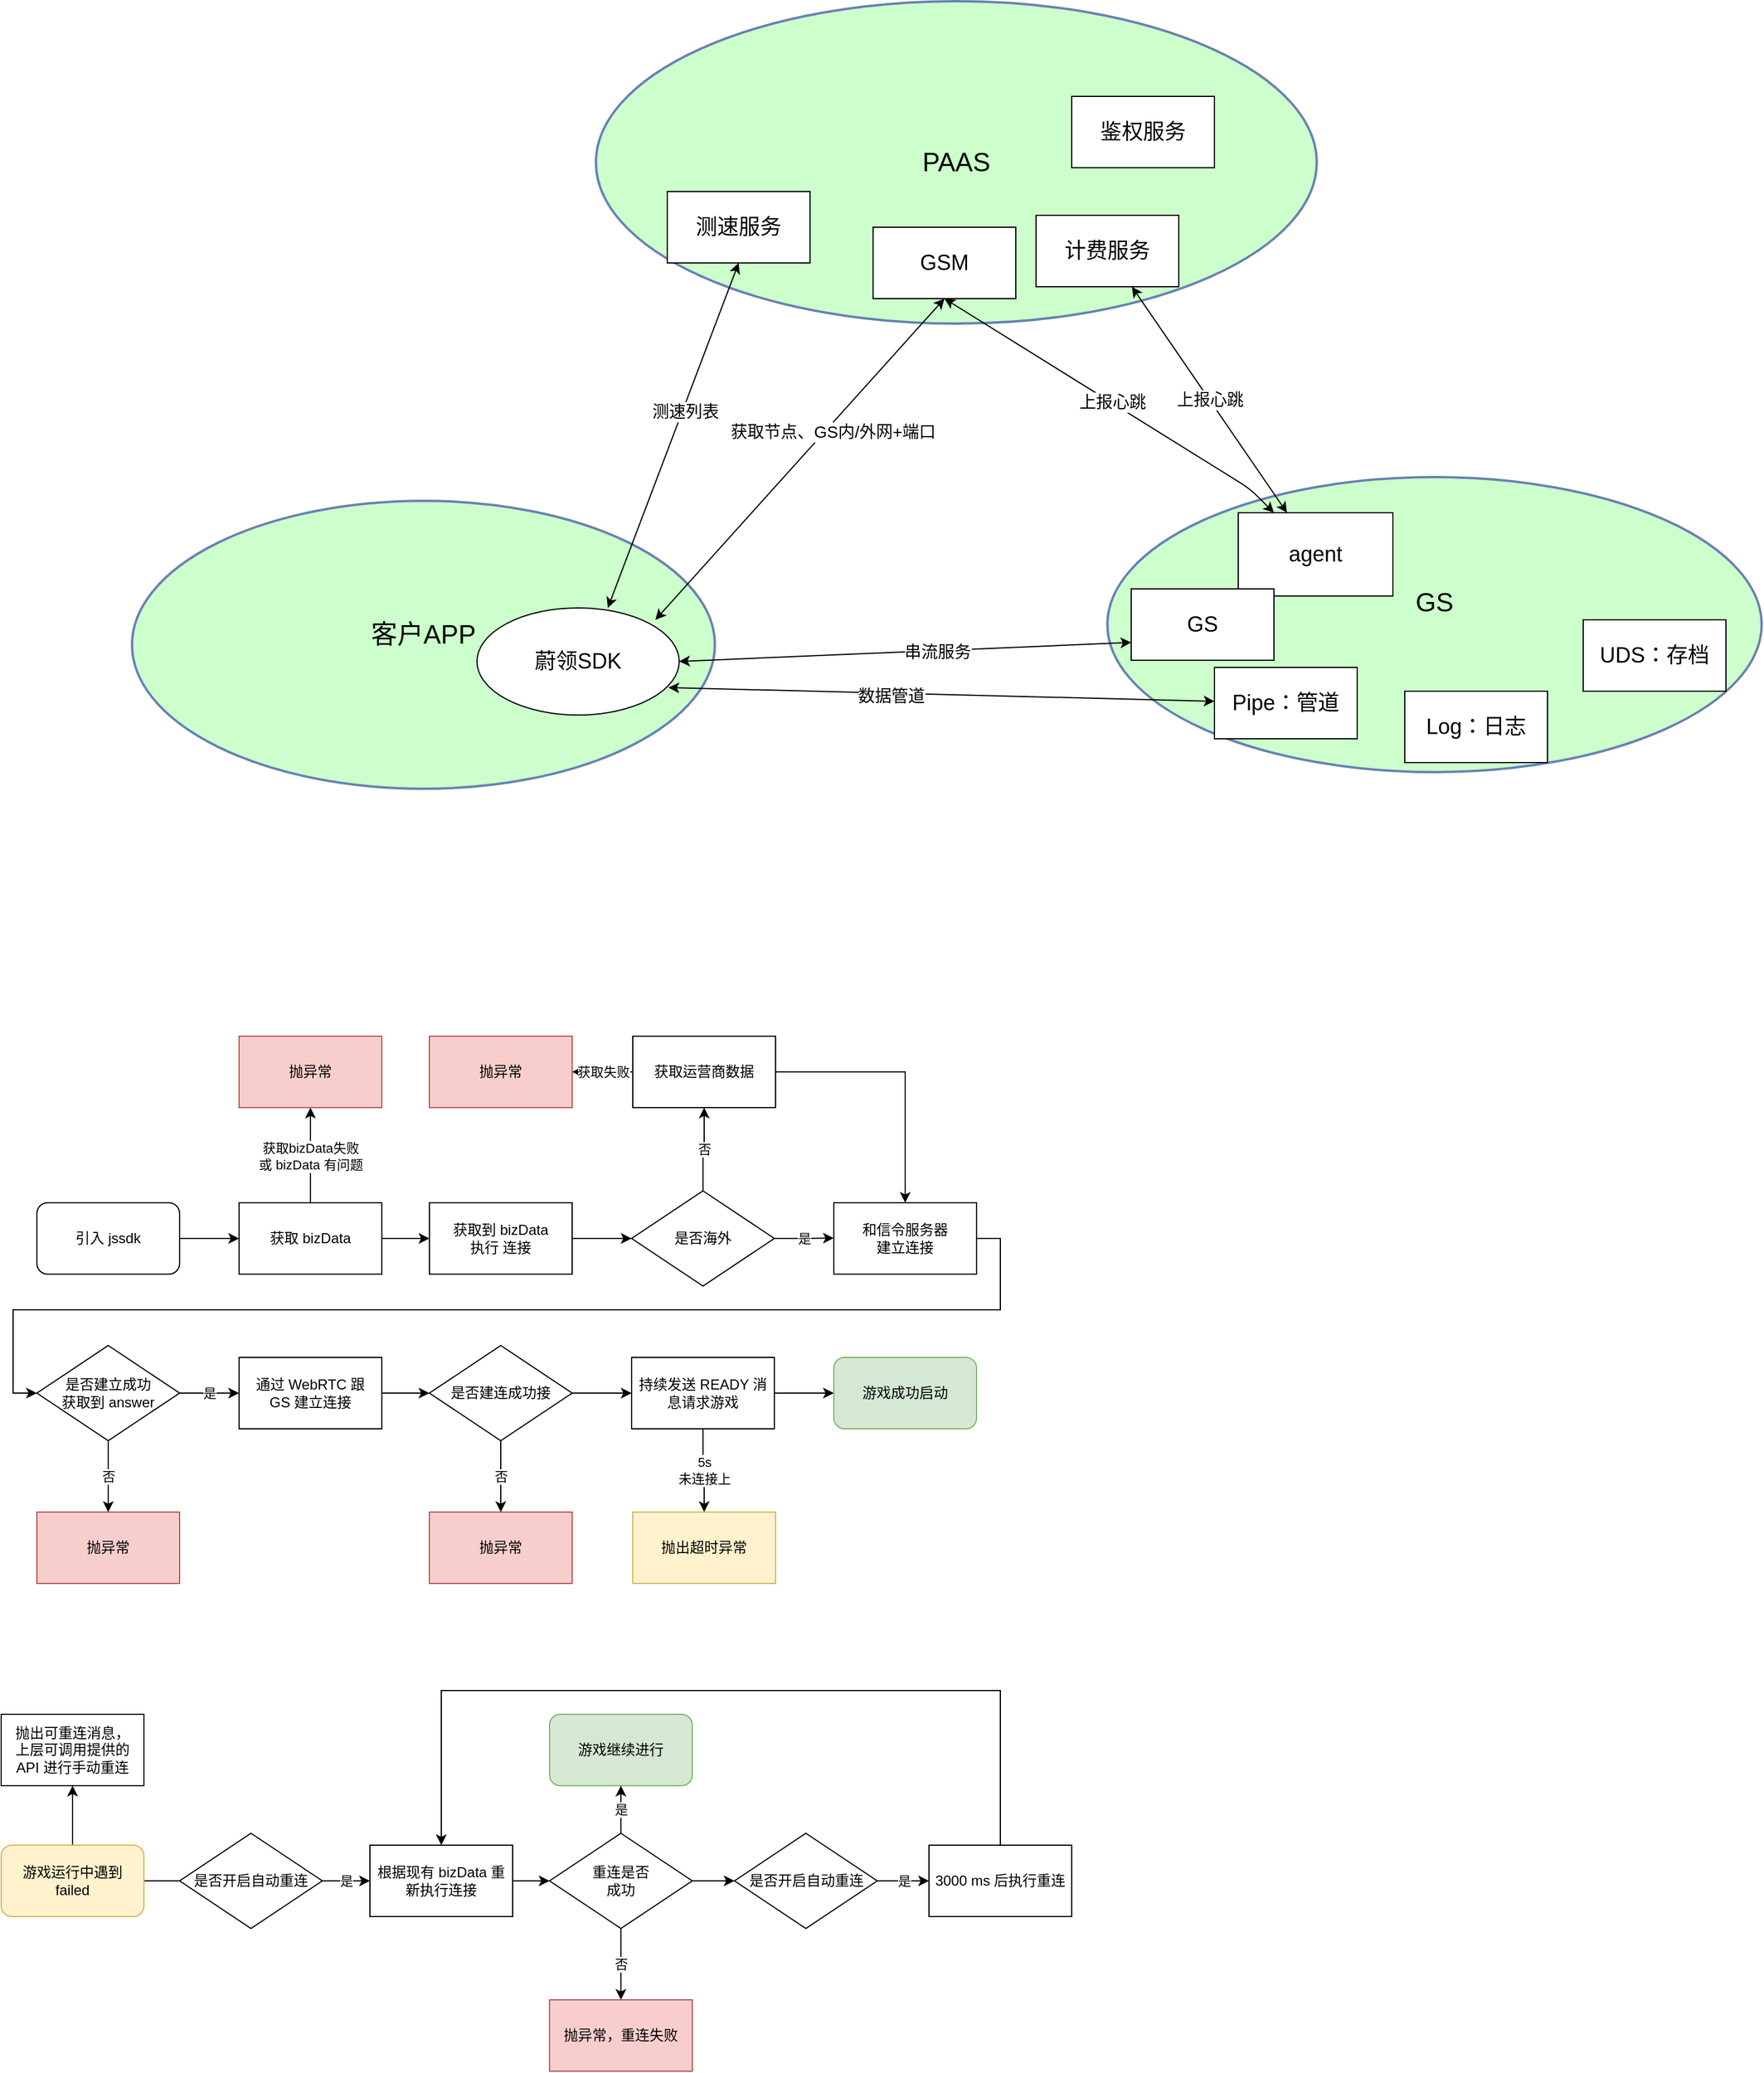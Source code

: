 <mxfile version="20.0.4" type="github">
  <diagram id="BA0isQy_YICqdeQ_zjqH" name="Page-1">
    <mxGraphModel dx="2031" dy="1089" grid="1" gridSize="10" guides="1" tooltips="1" connect="1" arrows="1" fold="1" page="1" pageScale="1" pageWidth="827" pageHeight="1169" math="0" shadow="0">
      <root>
        <mxCell id="0" />
        <mxCell id="1" parent="0" />
        <mxCell id="KMSyTO2Tw8k9AeE2KC6p-31" value="GS" style="ellipse;whiteSpace=wrap;html=1;rounded=1;shadow=0;comic=0;labelBackgroundColor=none;strokeColor=#6881B3;strokeWidth=2;fillColor=#CCFFCC;fontFamily=Helvetica;fontSize=22;fontColor=#000000;verticalAlign=middle;gradientColor=none;gradientDirection=north;spacingBottom=36;" parent="1" vertex="1">
          <mxGeometry x="1540" y="470" width="550" height="248" as="geometry" />
        </mxCell>
        <mxCell id="KMSyTO2Tw8k9AeE2KC6p-32" value="客户APP" style="ellipse;whiteSpace=wrap;html=1;rounded=1;shadow=0;comic=0;labelBackgroundColor=none;strokeColor=#6881B3;strokeWidth=2;fillColor=#CCFFCC;fontFamily=Helvetica;fontSize=22;fontColor=#000000;verticalAlign=middle;gradientColor=none;gradientDirection=north;spacingBottom=17;" parent="1" vertex="1">
          <mxGeometry x="720" y="490" width="490" height="242" as="geometry" />
        </mxCell>
        <mxCell id="KMSyTO2Tw8k9AeE2KC6p-33" value="PAAS" style="ellipse;whiteSpace=wrap;html=1;rounded=1;shadow=0;comic=0;labelBackgroundColor=none;strokeColor=#6881B3;strokeWidth=2;fillColor=#CCFFCC;fontFamily=Helvetica;fontSize=22;fontColor=#000000;verticalAlign=middle;gradientColor=none;gradientDirection=north;" parent="1" vertex="1">
          <mxGeometry x="1110" y="70" width="606" height="271" as="geometry" />
        </mxCell>
        <mxCell id="KMSyTO2Tw8k9AeE2KC6p-34" value="&lt;font style=&quot;font-size: 18px&quot;&gt;GSM&lt;/font&gt;" style="rounded=0;whiteSpace=wrap;html=1;" parent="1" vertex="1">
          <mxGeometry x="1343" y="260" width="120" height="60" as="geometry" />
        </mxCell>
        <mxCell id="KMSyTO2Tw8k9AeE2KC6p-35" value="&lt;font style=&quot;font-size: 18px&quot;&gt;agent&lt;/font&gt;" style="rounded=0;whiteSpace=wrap;html=1;" parent="1" vertex="1">
          <mxGeometry x="1650" y="500" width="130" height="70" as="geometry" />
        </mxCell>
        <mxCell id="KMSyTO2Tw8k9AeE2KC6p-36" value="&lt;font style=&quot;font-size: 18px&quot;&gt;UDS：存档&lt;/font&gt;" style="rounded=0;whiteSpace=wrap;html=1;" parent="1" vertex="1">
          <mxGeometry x="1940" y="590" width="120" height="60" as="geometry" />
        </mxCell>
        <mxCell id="KMSyTO2Tw8k9AeE2KC6p-37" value="&lt;font style=&quot;font-size: 18px&quot;&gt;Log：日志&lt;/font&gt;" style="rounded=0;whiteSpace=wrap;html=1;" parent="1" vertex="1">
          <mxGeometry x="1790" y="650" width="120" height="60" as="geometry" />
        </mxCell>
        <mxCell id="KMSyTO2Tw8k9AeE2KC6p-38" value="&lt;font style=&quot;font-size: 18px&quot;&gt;鉴权服务&lt;/font&gt;" style="rounded=0;whiteSpace=wrap;html=1;" parent="1" vertex="1">
          <mxGeometry x="1510" y="150" width="120" height="60" as="geometry" />
        </mxCell>
        <mxCell id="KMSyTO2Tw8k9AeE2KC6p-39" value="&lt;font style=&quot;font-size: 18px&quot;&gt;蔚领SDK&lt;/font&gt;" style="ellipse;whiteSpace=wrap;html=1;" parent="1" vertex="1">
          <mxGeometry x="1010" y="580" width="170" height="90" as="geometry" />
        </mxCell>
        <mxCell id="KMSyTO2Tw8k9AeE2KC6p-40" value="&lt;font style=&quot;font-size: 18px&quot;&gt;测速服务&lt;/font&gt;" style="rounded=0;whiteSpace=wrap;html=1;" parent="1" vertex="1">
          <mxGeometry x="1170" y="230" width="120" height="60" as="geometry" />
        </mxCell>
        <mxCell id="KMSyTO2Tw8k9AeE2KC6p-41" value="&lt;font style=&quot;font-size: 14px&quot;&gt;上报心跳&lt;/font&gt;" style="endArrow=classic;startArrow=classic;html=1;entryX=0.5;entryY=1;entryDx=0;entryDy=0;" parent="1" source="KMSyTO2Tw8k9AeE2KC6p-35" target="KMSyTO2Tw8k9AeE2KC6p-34" edge="1">
          <mxGeometry width="50" height="50" relative="1" as="geometry">
            <mxPoint x="1460" y="460" as="sourcePoint" />
            <mxPoint x="1510" y="410" as="targetPoint" />
            <Array as="points">
              <mxPoint x="1660" y="480" />
            </Array>
          </mxGeometry>
        </mxCell>
        <mxCell id="KMSyTO2Tw8k9AeE2KC6p-42" value="" style="endArrow=classic;startArrow=classic;html=1;entryX=0.5;entryY=1;entryDx=0;entryDy=0;" parent="1" target="KMSyTO2Tw8k9AeE2KC6p-40" edge="1">
          <mxGeometry width="50" height="50" relative="1" as="geometry">
            <mxPoint x="1120" y="580" as="sourcePoint" />
            <mxPoint x="1170" y="530" as="targetPoint" />
          </mxGeometry>
        </mxCell>
        <mxCell id="KMSyTO2Tw8k9AeE2KC6p-43" value="&lt;font style=&quot;font-size: 14px&quot;&gt;测速列表&lt;/font&gt;" style="edgeLabel;html=1;align=center;verticalAlign=middle;resizable=0;points=[];" parent="KMSyTO2Tw8k9AeE2KC6p-42" vertex="1" connectable="0">
          <mxGeometry x="0.142" y="-2" relative="1" as="geometry">
            <mxPoint as="offset" />
          </mxGeometry>
        </mxCell>
        <mxCell id="KMSyTO2Tw8k9AeE2KC6p-44" value="" style="endArrow=classic;startArrow=classic;html=1;entryX=0.5;entryY=1;entryDx=0;entryDy=0;" parent="1" target="KMSyTO2Tw8k9AeE2KC6p-34" edge="1">
          <mxGeometry width="50" height="50" relative="1" as="geometry">
            <mxPoint x="1160" y="590" as="sourcePoint" />
            <mxPoint x="1377.862" y="330" as="targetPoint" />
          </mxGeometry>
        </mxCell>
        <mxCell id="KMSyTO2Tw8k9AeE2KC6p-45" value="&lt;font style=&quot;font-size: 14px&quot;&gt;获取节点、GS内/外网+端口&lt;/font&gt;" style="edgeLabel;html=1;align=center;verticalAlign=middle;resizable=0;points=[];" parent="KMSyTO2Tw8k9AeE2KC6p-44" vertex="1" connectable="0">
          <mxGeometry x="0.195" y="-5" relative="1" as="geometry">
            <mxPoint as="offset" />
          </mxGeometry>
        </mxCell>
        <mxCell id="KMSyTO2Tw8k9AeE2KC6p-46" value="" style="endArrow=classic;startArrow=classic;html=1;exitX=1;exitY=0.5;exitDx=0;exitDy=0;entryX=0;entryY=0.75;entryDx=0;entryDy=0;" parent="1" source="KMSyTO2Tw8k9AeE2KC6p-39" target="KMSyTO2Tw8k9AeE2KC6p-50" edge="1">
          <mxGeometry width="50" height="50" relative="1" as="geometry">
            <mxPoint x="1170" y="660" as="sourcePoint" />
            <mxPoint x="1220" y="610" as="targetPoint" />
          </mxGeometry>
        </mxCell>
        <mxCell id="KMSyTO2Tw8k9AeE2KC6p-47" value="&lt;font style=&quot;font-size: 14px&quot;&gt;串流服务&lt;/font&gt;" style="edgeLabel;html=1;align=center;verticalAlign=middle;resizable=0;points=[];" parent="KMSyTO2Tw8k9AeE2KC6p-46" vertex="1" connectable="0">
          <mxGeometry x="0.137" y="-1" relative="1" as="geometry">
            <mxPoint x="1" as="offset" />
          </mxGeometry>
        </mxCell>
        <mxCell id="KMSyTO2Tw8k9AeE2KC6p-48" value="" style="endArrow=classic;startArrow=classic;html=1;exitX=0.947;exitY=0.744;exitDx=0;exitDy=0;exitPerimeter=0;" parent="1" source="KMSyTO2Tw8k9AeE2KC6p-39" target="KMSyTO2Tw8k9AeE2KC6p-51" edge="1">
          <mxGeometry width="50" height="50" relative="1" as="geometry">
            <mxPoint x="1200" y="700" as="sourcePoint" />
            <mxPoint x="1250" y="650" as="targetPoint" />
          </mxGeometry>
        </mxCell>
        <mxCell id="KMSyTO2Tw8k9AeE2KC6p-49" value="&lt;font style=&quot;font-size: 14px&quot;&gt;数据管道&lt;/font&gt;" style="edgeLabel;html=1;align=center;verticalAlign=middle;resizable=0;points=[];" parent="KMSyTO2Tw8k9AeE2KC6p-48" vertex="1" connectable="0">
          <mxGeometry x="-0.185" y="-2" relative="1" as="geometry">
            <mxPoint as="offset" />
          </mxGeometry>
        </mxCell>
        <mxCell id="KMSyTO2Tw8k9AeE2KC6p-50" value="&lt;font style=&quot;font-size: 18px&quot;&gt;GS&lt;/font&gt;" style="rounded=0;whiteSpace=wrap;html=1;" parent="1" vertex="1">
          <mxGeometry x="1560" y="564" width="120" height="60" as="geometry" />
        </mxCell>
        <mxCell id="KMSyTO2Tw8k9AeE2KC6p-51" value="&lt;font style=&quot;font-size: 18px&quot;&gt;Pipe：管道&lt;/font&gt;" style="rounded=0;whiteSpace=wrap;html=1;" parent="1" vertex="1">
          <mxGeometry x="1630" y="630" width="120" height="60" as="geometry" />
        </mxCell>
        <mxCell id="KMSyTO2Tw8k9AeE2KC6p-52" value="&lt;font style=&quot;font-size: 18px&quot;&gt;计费服务&lt;/font&gt;" style="rounded=0;whiteSpace=wrap;html=1;" parent="1" vertex="1">
          <mxGeometry x="1480" y="250" width="120" height="60" as="geometry" />
        </mxCell>
        <mxCell id="KMSyTO2Tw8k9AeE2KC6p-53" value="&lt;span style=&quot;font-size: 14px&quot;&gt;上报心跳&lt;/span&gt;" style="endArrow=classic;startArrow=classic;html=1;" parent="1" source="KMSyTO2Tw8k9AeE2KC6p-35" target="KMSyTO2Tw8k9AeE2KC6p-52" edge="1">
          <mxGeometry width="50" height="50" relative="1" as="geometry">
            <mxPoint x="1520" y="400" as="sourcePoint" />
            <mxPoint x="1570" y="350" as="targetPoint" />
          </mxGeometry>
        </mxCell>
        <mxCell id="YnR-aYr6qyaMzow2zcmj-67" style="edgeStyle=orthogonalEdgeStyle;rounded=0;orthogonalLoop=1;jettySize=auto;html=1;exitX=1;exitY=0.5;exitDx=0;exitDy=0;entryX=0;entryY=0.5;entryDx=0;entryDy=0;" edge="1" parent="1" source="YnR-aYr6qyaMzow2zcmj-1" target="YnR-aYr6qyaMzow2zcmj-65">
          <mxGeometry relative="1" as="geometry" />
        </mxCell>
        <mxCell id="YnR-aYr6qyaMzow2zcmj-1" value="引入 jssdk" style="rounded=1;whiteSpace=wrap;html=1;" vertex="1" parent="1">
          <mxGeometry x="640" y="1080" width="120" height="60" as="geometry" />
        </mxCell>
        <mxCell id="YnR-aYr6qyaMzow2zcmj-64" style="edgeStyle=orthogonalEdgeStyle;rounded=0;orthogonalLoop=1;jettySize=auto;html=1;exitX=1;exitY=0.5;exitDx=0;exitDy=0;entryX=0;entryY=0.5;entryDx=0;entryDy=0;" edge="1" parent="1" source="YnR-aYr6qyaMzow2zcmj-2" target="YnR-aYr6qyaMzow2zcmj-4">
          <mxGeometry relative="1" as="geometry" />
        </mxCell>
        <mxCell id="YnR-aYr6qyaMzow2zcmj-2" value="获取到 bizData&lt;br&gt;执行 连接" style="rounded=0;whiteSpace=wrap;html=1;" vertex="1" parent="1">
          <mxGeometry x="970" y="1080" width="120" height="60" as="geometry" />
        </mxCell>
        <mxCell id="YnR-aYr6qyaMzow2zcmj-7" value="否" style="edgeStyle=orthogonalEdgeStyle;rounded=0;orthogonalLoop=1;jettySize=auto;html=1;exitX=0.5;exitY=0;exitDx=0;exitDy=0;entryX=0.5;entryY=1;entryDx=0;entryDy=0;" edge="1" parent="1" source="YnR-aYr6qyaMzow2zcmj-4" target="YnR-aYr6qyaMzow2zcmj-6">
          <mxGeometry relative="1" as="geometry" />
        </mxCell>
        <mxCell id="YnR-aYr6qyaMzow2zcmj-8" value="是" style="edgeStyle=orthogonalEdgeStyle;rounded=0;orthogonalLoop=1;jettySize=auto;html=1;exitX=1;exitY=0.5;exitDx=0;exitDy=0;" edge="1" parent="1" source="YnR-aYr6qyaMzow2zcmj-4">
          <mxGeometry relative="1" as="geometry">
            <mxPoint x="1310" y="1109.714" as="targetPoint" />
          </mxGeometry>
        </mxCell>
        <mxCell id="YnR-aYr6qyaMzow2zcmj-4" value="是否海外" style="rhombus;whiteSpace=wrap;html=1;" vertex="1" parent="1">
          <mxGeometry x="1140" y="1070" width="120" height="80" as="geometry" />
        </mxCell>
        <mxCell id="YnR-aYr6qyaMzow2zcmj-30" style="edgeStyle=orthogonalEdgeStyle;rounded=0;orthogonalLoop=1;jettySize=auto;html=1;exitX=1;exitY=0.5;exitDx=0;exitDy=0;entryX=0.5;entryY=0;entryDx=0;entryDy=0;" edge="1" parent="1" source="YnR-aYr6qyaMzow2zcmj-6" target="YnR-aYr6qyaMzow2zcmj-9">
          <mxGeometry relative="1" as="geometry" />
        </mxCell>
        <mxCell id="YnR-aYr6qyaMzow2zcmj-37" value="获取失败" style="edgeStyle=orthogonalEdgeStyle;rounded=0;orthogonalLoop=1;jettySize=auto;html=1;exitX=0;exitY=0.5;exitDx=0;exitDy=0;entryX=1;entryY=0.5;entryDx=0;entryDy=0;" edge="1" parent="1" source="YnR-aYr6qyaMzow2zcmj-6" target="YnR-aYr6qyaMzow2zcmj-38">
          <mxGeometry relative="1" as="geometry">
            <mxPoint x="1070" y="969.714" as="targetPoint" />
          </mxGeometry>
        </mxCell>
        <mxCell id="YnR-aYr6qyaMzow2zcmj-6" value="获取运营商数据" style="rounded=0;whiteSpace=wrap;html=1;" vertex="1" parent="1">
          <mxGeometry x="1141" y="940" width="120" height="60" as="geometry" />
        </mxCell>
        <mxCell id="YnR-aYr6qyaMzow2zcmj-31" style="edgeStyle=orthogonalEdgeStyle;rounded=0;orthogonalLoop=1;jettySize=auto;html=1;exitX=1;exitY=0.5;exitDx=0;exitDy=0;entryX=0;entryY=0.5;entryDx=0;entryDy=0;" edge="1" parent="1" source="YnR-aYr6qyaMzow2zcmj-9" target="YnR-aYr6qyaMzow2zcmj-10">
          <mxGeometry relative="1" as="geometry" />
        </mxCell>
        <mxCell id="YnR-aYr6qyaMzow2zcmj-9" value="和信令服务器&lt;br&gt;建立连接" style="rounded=0;whiteSpace=wrap;html=1;" vertex="1" parent="1">
          <mxGeometry x="1310" y="1080" width="120" height="60" as="geometry" />
        </mxCell>
        <mxCell id="YnR-aYr6qyaMzow2zcmj-14" value="是" style="edgeStyle=orthogonalEdgeStyle;rounded=0;orthogonalLoop=1;jettySize=auto;html=1;exitX=1;exitY=0.5;exitDx=0;exitDy=0;entryX=0;entryY=0.5;entryDx=0;entryDy=0;" edge="1" parent="1" source="YnR-aYr6qyaMzow2zcmj-10" target="YnR-aYr6qyaMzow2zcmj-15">
          <mxGeometry relative="1" as="geometry">
            <mxPoint x="800" y="1239.714" as="targetPoint" />
          </mxGeometry>
        </mxCell>
        <mxCell id="YnR-aYr6qyaMzow2zcmj-49" value="否" style="edgeStyle=orthogonalEdgeStyle;rounded=0;orthogonalLoop=1;jettySize=auto;html=1;exitX=0.5;exitY=1;exitDx=0;exitDy=0;entryX=0.5;entryY=0;entryDx=0;entryDy=0;" edge="1" parent="1" source="YnR-aYr6qyaMzow2zcmj-10" target="YnR-aYr6qyaMzow2zcmj-12">
          <mxGeometry relative="1" as="geometry" />
        </mxCell>
        <mxCell id="YnR-aYr6qyaMzow2zcmj-10" value="是否建立成功&lt;br&gt;获取到 answer" style="rhombus;whiteSpace=wrap;html=1;" vertex="1" parent="1">
          <mxGeometry x="640" y="1200" width="120" height="80" as="geometry" />
        </mxCell>
        <mxCell id="YnR-aYr6qyaMzow2zcmj-12" value="抛异常" style="rounded=0;whiteSpace=wrap;html=1;fillColor=#f8cecc;strokeColor=#b85450;" vertex="1" parent="1">
          <mxGeometry x="640" y="1340" width="120" height="60" as="geometry" />
        </mxCell>
        <mxCell id="YnR-aYr6qyaMzow2zcmj-46" style="edgeStyle=orthogonalEdgeStyle;rounded=0;orthogonalLoop=1;jettySize=auto;html=1;exitX=1;exitY=0.5;exitDx=0;exitDy=0;entryX=0;entryY=0.5;entryDx=0;entryDy=0;" edge="1" parent="1" source="YnR-aYr6qyaMzow2zcmj-15" target="YnR-aYr6qyaMzow2zcmj-19">
          <mxGeometry relative="1" as="geometry" />
        </mxCell>
        <mxCell id="YnR-aYr6qyaMzow2zcmj-15" value="通过 WebRTC 跟&lt;br&gt;GS 建立连接" style="rounded=0;whiteSpace=wrap;html=1;" vertex="1" parent="1">
          <mxGeometry x="810" y="1210" width="120" height="60" as="geometry" />
        </mxCell>
        <mxCell id="YnR-aYr6qyaMzow2zcmj-23" value="否" style="edgeStyle=orthogonalEdgeStyle;rounded=0;orthogonalLoop=1;jettySize=auto;html=1;exitX=0.5;exitY=1;exitDx=0;exitDy=0;" edge="1" parent="1" source="YnR-aYr6qyaMzow2zcmj-19" target="YnR-aYr6qyaMzow2zcmj-22">
          <mxGeometry relative="1" as="geometry" />
        </mxCell>
        <mxCell id="YnR-aYr6qyaMzow2zcmj-47" style="edgeStyle=orthogonalEdgeStyle;rounded=0;orthogonalLoop=1;jettySize=auto;html=1;exitX=1;exitY=0.5;exitDx=0;exitDy=0;entryX=0;entryY=0.5;entryDx=0;entryDy=0;" edge="1" parent="1" source="YnR-aYr6qyaMzow2zcmj-19" target="YnR-aYr6qyaMzow2zcmj-25">
          <mxGeometry relative="1" as="geometry" />
        </mxCell>
        <mxCell id="YnR-aYr6qyaMzow2zcmj-19" value="是否建连成功接" style="rhombus;whiteSpace=wrap;html=1;" vertex="1" parent="1">
          <mxGeometry x="970" y="1200" width="120" height="80" as="geometry" />
        </mxCell>
        <mxCell id="YnR-aYr6qyaMzow2zcmj-22" value="抛异常" style="rounded=0;whiteSpace=wrap;html=1;fillColor=#f8cecc;strokeColor=#b85450;" vertex="1" parent="1">
          <mxGeometry x="970" y="1340" width="120" height="60" as="geometry" />
        </mxCell>
        <mxCell id="YnR-aYr6qyaMzow2zcmj-28" value="5s &lt;br&gt;未连接上" style="edgeStyle=orthogonalEdgeStyle;rounded=0;orthogonalLoop=1;jettySize=auto;html=1;exitX=0.5;exitY=1;exitDx=0;exitDy=0;entryX=0.5;entryY=0;entryDx=0;entryDy=0;" edge="1" parent="1" source="YnR-aYr6qyaMzow2zcmj-25" target="YnR-aYr6qyaMzow2zcmj-35">
          <mxGeometry relative="1" as="geometry">
            <mxPoint x="887.5" y="1310" as="targetPoint" />
          </mxGeometry>
        </mxCell>
        <mxCell id="YnR-aYr6qyaMzow2zcmj-48" style="edgeStyle=orthogonalEdgeStyle;rounded=0;orthogonalLoop=1;jettySize=auto;html=1;exitX=1;exitY=0.5;exitDx=0;exitDy=0;entryX=0;entryY=0.5;entryDx=0;entryDy=0;" edge="1" parent="1" source="YnR-aYr6qyaMzow2zcmj-25" target="YnR-aYr6qyaMzow2zcmj-42">
          <mxGeometry relative="1" as="geometry" />
        </mxCell>
        <mxCell id="YnR-aYr6qyaMzow2zcmj-25" value="持续发送 READY 消息请求游戏" style="rounded=0;whiteSpace=wrap;html=1;" vertex="1" parent="1">
          <mxGeometry x="1140" y="1210" width="120" height="60" as="geometry" />
        </mxCell>
        <mxCell id="YnR-aYr6qyaMzow2zcmj-35" value="抛出超时异常" style="rounded=0;whiteSpace=wrap;html=1;fillColor=#fff2cc;strokeColor=#d6b656;" vertex="1" parent="1">
          <mxGeometry x="1141" y="1340" width="120" height="60" as="geometry" />
        </mxCell>
        <mxCell id="YnR-aYr6qyaMzow2zcmj-38" value="抛异常" style="rounded=0;whiteSpace=wrap;html=1;fillColor=#f8cecc;strokeColor=#b85450;" vertex="1" parent="1">
          <mxGeometry x="970" y="940" width="120" height="60" as="geometry" />
        </mxCell>
        <mxCell id="YnR-aYr6qyaMzow2zcmj-42" value="游戏成功启动" style="rounded=1;whiteSpace=wrap;html=1;fillColor=#d5e8d4;strokeColor=#82b366;" vertex="1" parent="1">
          <mxGeometry x="1310" y="1210" width="120" height="60" as="geometry" />
        </mxCell>
        <mxCell id="YnR-aYr6qyaMzow2zcmj-57" style="edgeStyle=orthogonalEdgeStyle;rounded=0;orthogonalLoop=1;jettySize=auto;html=1;exitX=0.5;exitY=0;exitDx=0;exitDy=0;entryX=0.5;entryY=1;entryDx=0;entryDy=0;" edge="1" parent="1" source="YnR-aYr6qyaMzow2zcmj-53" target="YnR-aYr6qyaMzow2zcmj-56">
          <mxGeometry relative="1" as="geometry" />
        </mxCell>
        <mxCell id="YnR-aYr6qyaMzow2zcmj-59" style="edgeStyle=orthogonalEdgeStyle;rounded=0;orthogonalLoop=1;jettySize=auto;html=1;exitX=1;exitY=0.5;exitDx=0;exitDy=0;entryX=0;entryY=0.5;entryDx=0;entryDy=0;" edge="1" parent="1" source="YnR-aYr6qyaMzow2zcmj-53">
          <mxGeometry relative="1" as="geometry">
            <mxPoint x="777" y="1650" as="targetPoint" />
          </mxGeometry>
        </mxCell>
        <mxCell id="YnR-aYr6qyaMzow2zcmj-53" value="游戏运行中遇到&lt;br&gt;failed" style="rounded=1;whiteSpace=wrap;html=1;fillColor=#fff2cc;strokeColor=#d6b656;" vertex="1" parent="1">
          <mxGeometry x="610" y="1620" width="120" height="60" as="geometry" />
        </mxCell>
        <mxCell id="YnR-aYr6qyaMzow2zcmj-56" value="抛出可重连消息，&lt;br&gt;上层可调用提供的 API 进行手动重连" style="rounded=0;whiteSpace=wrap;html=1;" vertex="1" parent="1">
          <mxGeometry x="610" y="1510" width="120" height="60" as="geometry" />
        </mxCell>
        <mxCell id="YnR-aYr6qyaMzow2zcmj-61" value="是" style="edgeStyle=orthogonalEdgeStyle;rounded=0;orthogonalLoop=1;jettySize=auto;html=1;exitX=1;exitY=0.5;exitDx=0;exitDy=0;entryX=0;entryY=0.5;entryDx=0;entryDy=0;" edge="1" parent="1" source="YnR-aYr6qyaMzow2zcmj-60" target="YnR-aYr6qyaMzow2zcmj-63">
          <mxGeometry relative="1" as="geometry">
            <mxPoint x="950" y="1650.154" as="targetPoint" />
          </mxGeometry>
        </mxCell>
        <mxCell id="YnR-aYr6qyaMzow2zcmj-60" value="是否开启自动重连" style="rhombus;whiteSpace=wrap;html=1;" vertex="1" parent="1">
          <mxGeometry x="760" y="1610" width="120" height="80" as="geometry" />
        </mxCell>
        <mxCell id="YnR-aYr6qyaMzow2zcmj-87" style="edgeStyle=orthogonalEdgeStyle;rounded=0;orthogonalLoop=1;jettySize=auto;html=1;exitX=1;exitY=0.5;exitDx=0;exitDy=0;entryX=0;entryY=0.5;entryDx=0;entryDy=0;" edge="1" parent="1" source="YnR-aYr6qyaMzow2zcmj-63" target="YnR-aYr6qyaMzow2zcmj-86">
          <mxGeometry relative="1" as="geometry" />
        </mxCell>
        <mxCell id="YnR-aYr6qyaMzow2zcmj-63" value="根据现有 bizData 重新执行连接" style="rounded=0;whiteSpace=wrap;html=1;" vertex="1" parent="1">
          <mxGeometry x="920" y="1620" width="120" height="60" as="geometry" />
        </mxCell>
        <mxCell id="YnR-aYr6qyaMzow2zcmj-66" style="edgeStyle=orthogonalEdgeStyle;rounded=0;orthogonalLoop=1;jettySize=auto;html=1;exitX=1;exitY=0.5;exitDx=0;exitDy=0;entryX=0;entryY=0.5;entryDx=0;entryDy=0;" edge="1" parent="1" source="YnR-aYr6qyaMzow2zcmj-65" target="YnR-aYr6qyaMzow2zcmj-2">
          <mxGeometry relative="1" as="geometry" />
        </mxCell>
        <mxCell id="YnR-aYr6qyaMzow2zcmj-69" style="edgeStyle=orthogonalEdgeStyle;rounded=0;orthogonalLoop=1;jettySize=auto;html=1;exitX=0.5;exitY=0;exitDx=0;exitDy=0;entryX=0.5;entryY=1;entryDx=0;entryDy=0;" edge="1" parent="1" source="YnR-aYr6qyaMzow2zcmj-65" target="YnR-aYr6qyaMzow2zcmj-70">
          <mxGeometry relative="1" as="geometry">
            <mxPoint x="869.846" y="1010" as="targetPoint" />
          </mxGeometry>
        </mxCell>
        <mxCell id="YnR-aYr6qyaMzow2zcmj-71" value="获取bizData失败&lt;br&gt;或 bizData 有问题" style="edgeLabel;html=1;align=center;verticalAlign=middle;resizable=0;points=[];" vertex="1" connectable="0" parent="YnR-aYr6qyaMzow2zcmj-69">
          <mxGeometry x="0.285" y="-1" relative="1" as="geometry">
            <mxPoint x="-1" y="12" as="offset" />
          </mxGeometry>
        </mxCell>
        <mxCell id="YnR-aYr6qyaMzow2zcmj-65" value="获取 bizData" style="rounded=0;whiteSpace=wrap;html=1;" vertex="1" parent="1">
          <mxGeometry x="810" y="1080" width="120" height="60" as="geometry" />
        </mxCell>
        <mxCell id="YnR-aYr6qyaMzow2zcmj-70" value="抛异常" style="rounded=0;whiteSpace=wrap;html=1;fillColor=#f8cecc;strokeColor=#b85450;" vertex="1" parent="1">
          <mxGeometry x="810" y="940" width="120" height="60" as="geometry" />
        </mxCell>
        <mxCell id="YnR-aYr6qyaMzow2zcmj-91" value="是" style="edgeStyle=orthogonalEdgeStyle;rounded=0;orthogonalLoop=1;jettySize=auto;html=1;exitX=1;exitY=0.5;exitDx=0;exitDy=0;entryX=0;entryY=0.5;entryDx=0;entryDy=0;" edge="1" parent="1" source="YnR-aYr6qyaMzow2zcmj-77" target="YnR-aYr6qyaMzow2zcmj-80">
          <mxGeometry relative="1" as="geometry" />
        </mxCell>
        <mxCell id="YnR-aYr6qyaMzow2zcmj-77" value="是否开启自动重连" style="rhombus;whiteSpace=wrap;html=1;" vertex="1" parent="1">
          <mxGeometry x="1226.5" y="1610" width="120" height="80" as="geometry" />
        </mxCell>
        <mxCell id="YnR-aYr6qyaMzow2zcmj-95" style="edgeStyle=orthogonalEdgeStyle;rounded=0;orthogonalLoop=1;jettySize=auto;html=1;exitX=0.5;exitY=0;exitDx=0;exitDy=0;entryX=0.5;entryY=0;entryDx=0;entryDy=0;" edge="1" parent="1" source="YnR-aYr6qyaMzow2zcmj-80" target="YnR-aYr6qyaMzow2zcmj-63">
          <mxGeometry relative="1" as="geometry">
            <Array as="points">
              <mxPoint x="1450" y="1490" />
              <mxPoint x="980" y="1490" />
            </Array>
          </mxGeometry>
        </mxCell>
        <mxCell id="YnR-aYr6qyaMzow2zcmj-80" value="3000 ms 后执行重连" style="rounded=0;whiteSpace=wrap;html=1;" vertex="1" parent="1">
          <mxGeometry x="1390" y="1620" width="120" height="60" as="geometry" />
        </mxCell>
        <mxCell id="YnR-aYr6qyaMzow2zcmj-82" value="游戏继续进行" style="rounded=1;whiteSpace=wrap;html=1;fillColor=#d5e8d4;strokeColor=#82b366;" vertex="1" parent="1">
          <mxGeometry x="1071" y="1510" width="120" height="60" as="geometry" />
        </mxCell>
        <mxCell id="YnR-aYr6qyaMzow2zcmj-89" value="是" style="edgeStyle=orthogonalEdgeStyle;rounded=0;orthogonalLoop=1;jettySize=auto;html=1;exitX=0.5;exitY=0;exitDx=0;exitDy=0;entryX=0.5;entryY=1;entryDx=0;entryDy=0;" edge="1" parent="1" source="YnR-aYr6qyaMzow2zcmj-86" target="YnR-aYr6qyaMzow2zcmj-82">
          <mxGeometry relative="1" as="geometry" />
        </mxCell>
        <mxCell id="YnR-aYr6qyaMzow2zcmj-90" style="edgeStyle=orthogonalEdgeStyle;rounded=0;orthogonalLoop=1;jettySize=auto;html=1;exitX=1;exitY=0.5;exitDx=0;exitDy=0;entryX=0;entryY=0.5;entryDx=0;entryDy=0;" edge="1" parent="1" source="YnR-aYr6qyaMzow2zcmj-86" target="YnR-aYr6qyaMzow2zcmj-77">
          <mxGeometry relative="1" as="geometry" />
        </mxCell>
        <mxCell id="YnR-aYr6qyaMzow2zcmj-92" value="否" style="edgeStyle=orthogonalEdgeStyle;rounded=0;orthogonalLoop=1;jettySize=auto;html=1;exitX=0.5;exitY=1;exitDx=0;exitDy=0;entryX=0.5;entryY=0;entryDx=0;entryDy=0;" edge="1" parent="1" source="YnR-aYr6qyaMzow2zcmj-86" target="YnR-aYr6qyaMzow2zcmj-94">
          <mxGeometry relative="1" as="geometry">
            <mxPoint x="1131.143" y="1720" as="targetPoint" />
          </mxGeometry>
        </mxCell>
        <mxCell id="YnR-aYr6qyaMzow2zcmj-86" value="重连是否&lt;br&gt;成功" style="rhombus;whiteSpace=wrap;html=1;" vertex="1" parent="1">
          <mxGeometry x="1071" y="1610" width="120" height="80" as="geometry" />
        </mxCell>
        <mxCell id="YnR-aYr6qyaMzow2zcmj-94" value="抛异常，重连失败" style="rounded=0;whiteSpace=wrap;html=1;fillColor=#f8cecc;strokeColor=#b85450;" vertex="1" parent="1">
          <mxGeometry x="1071" y="1750" width="120" height="60" as="geometry" />
        </mxCell>
      </root>
    </mxGraphModel>
  </diagram>
</mxfile>
